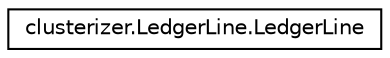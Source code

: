 digraph "Graphical Class Hierarchy"
{
  edge [fontname="Helvetica",fontsize="10",labelfontname="Helvetica",labelfontsize="10"];
  node [fontname="Helvetica",fontsize="10",shape=record];
  rankdir="LR";
  Node1 [label="clusterizer.LedgerLine.LedgerLine",height=0.2,width=0.4,color="black", fillcolor="white", style="filled",URL="$classclusterizer_1_1LedgerLine_1_1LedgerLine.html"];
}
